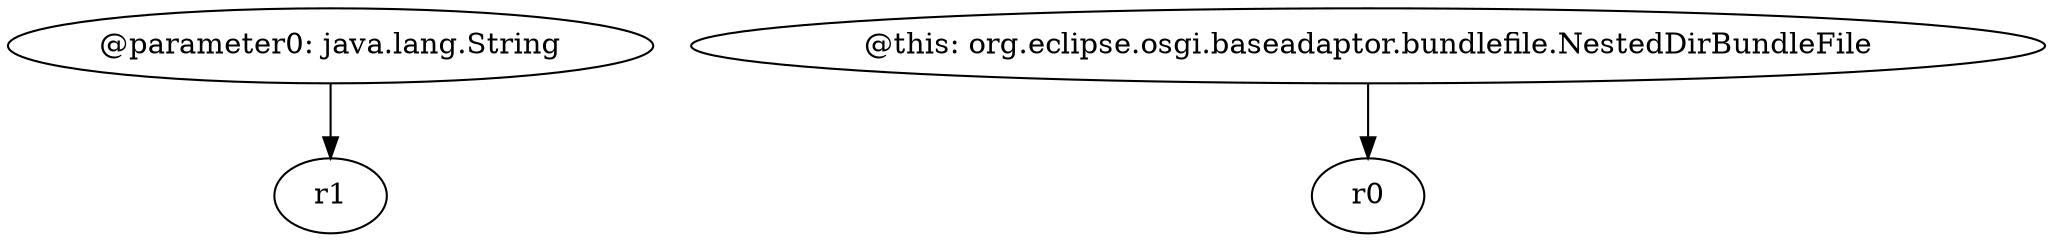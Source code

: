 digraph g {
0[label="@parameter0: java.lang.String"]
1[label="r1"]
0->1[label=""]
2[label="@this: org.eclipse.osgi.baseadaptor.bundlefile.NestedDirBundleFile"]
3[label="r0"]
2->3[label=""]
}
